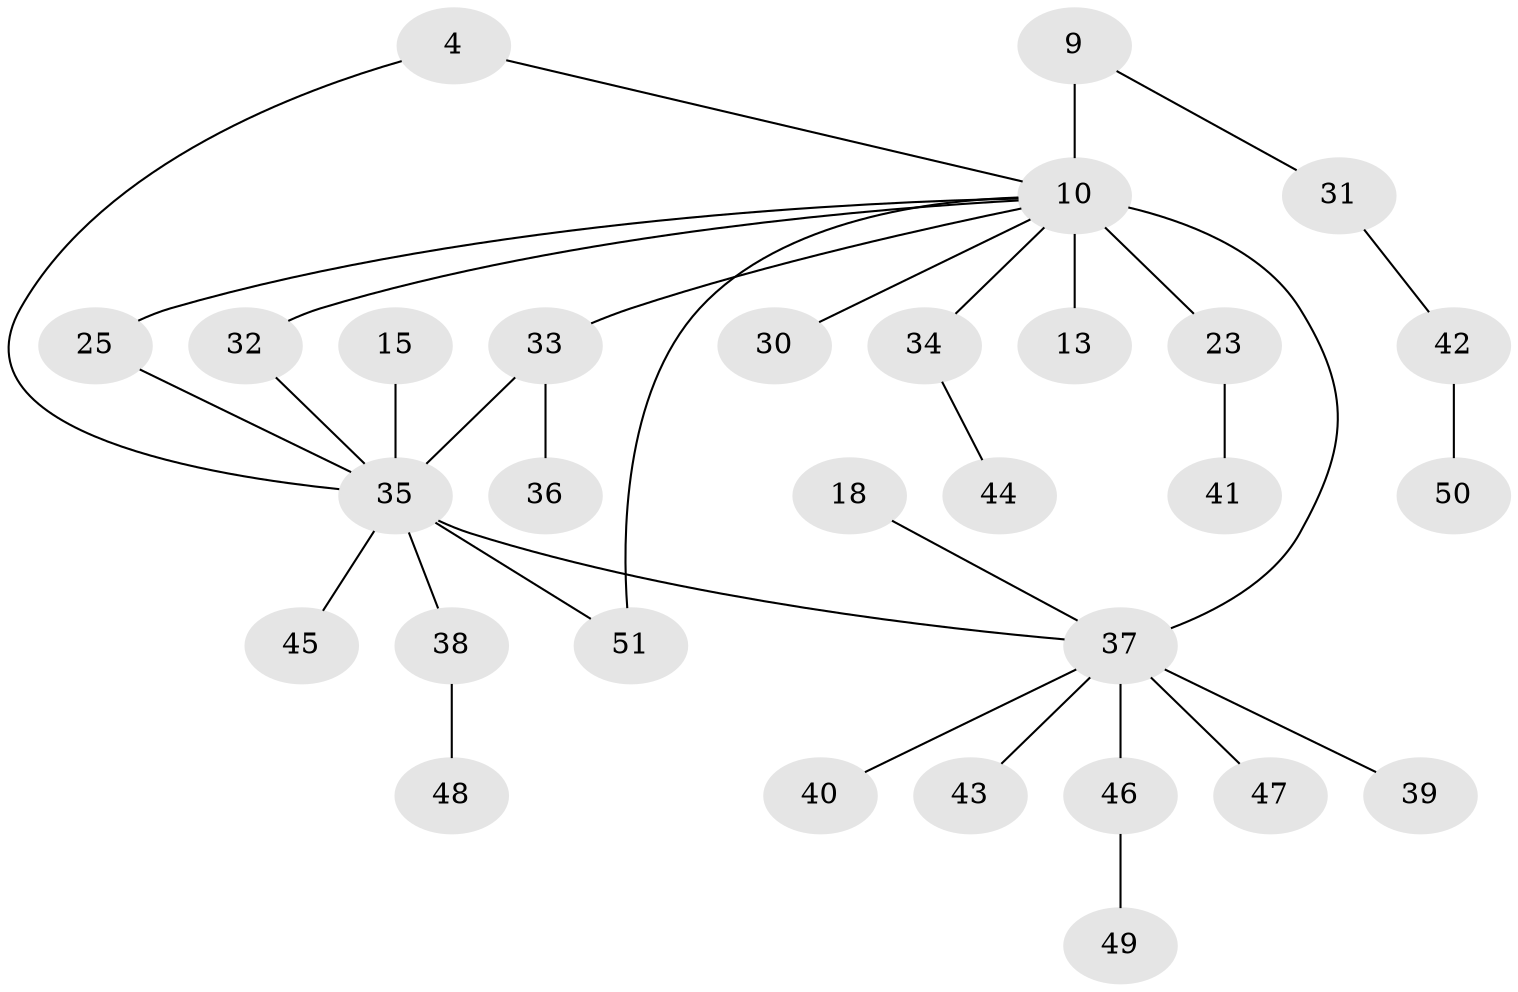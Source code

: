 // original degree distribution, {5: 0.0392156862745098, 10: 0.0196078431372549, 2: 0.3137254901960784, 9: 0.0196078431372549, 3: 0.13725490196078433, 4: 0.0392156862745098, 8: 0.0392156862745098, 1: 0.39215686274509803}
// Generated by graph-tools (version 1.1) at 2025/58/03/04/25 21:58:26]
// undirected, 30 vertices, 34 edges
graph export_dot {
graph [start="1"]
  node [color=gray90,style=filled];
  4;
  9;
  10 [super="+1+8"];
  13;
  15;
  18;
  23 [super="+20+19"];
  25 [super="+16"];
  30;
  31 [super="+27"];
  32;
  33 [super="+22+24+29"];
  34 [super="+11"];
  35 [super="+17+3"];
  36;
  37 [super="+21+6"];
  38;
  39 [super="+14"];
  40;
  41;
  42;
  43;
  44;
  45;
  46;
  47;
  48;
  49;
  50;
  51 [super="+12+28"];
  4 -- 10;
  4 -- 35;
  9 -- 10 [weight=2];
  9 -- 31;
  10 -- 13 [weight=2];
  10 -- 32;
  10 -- 30;
  10 -- 37 [weight=4];
  10 -- 23 [weight=2];
  10 -- 25;
  10 -- 34;
  10 -- 51;
  10 -- 33;
  15 -- 35;
  18 -- 37;
  23 -- 41;
  25 -- 35;
  31 -- 42;
  32 -- 35;
  33 -- 35;
  33 -- 36;
  34 -- 44;
  35 -- 38;
  35 -- 45;
  35 -- 51;
  35 -- 37 [weight=3];
  37 -- 39;
  37 -- 40;
  37 -- 43;
  37 -- 46;
  37 -- 47;
  38 -- 48;
  42 -- 50;
  46 -- 49;
}
